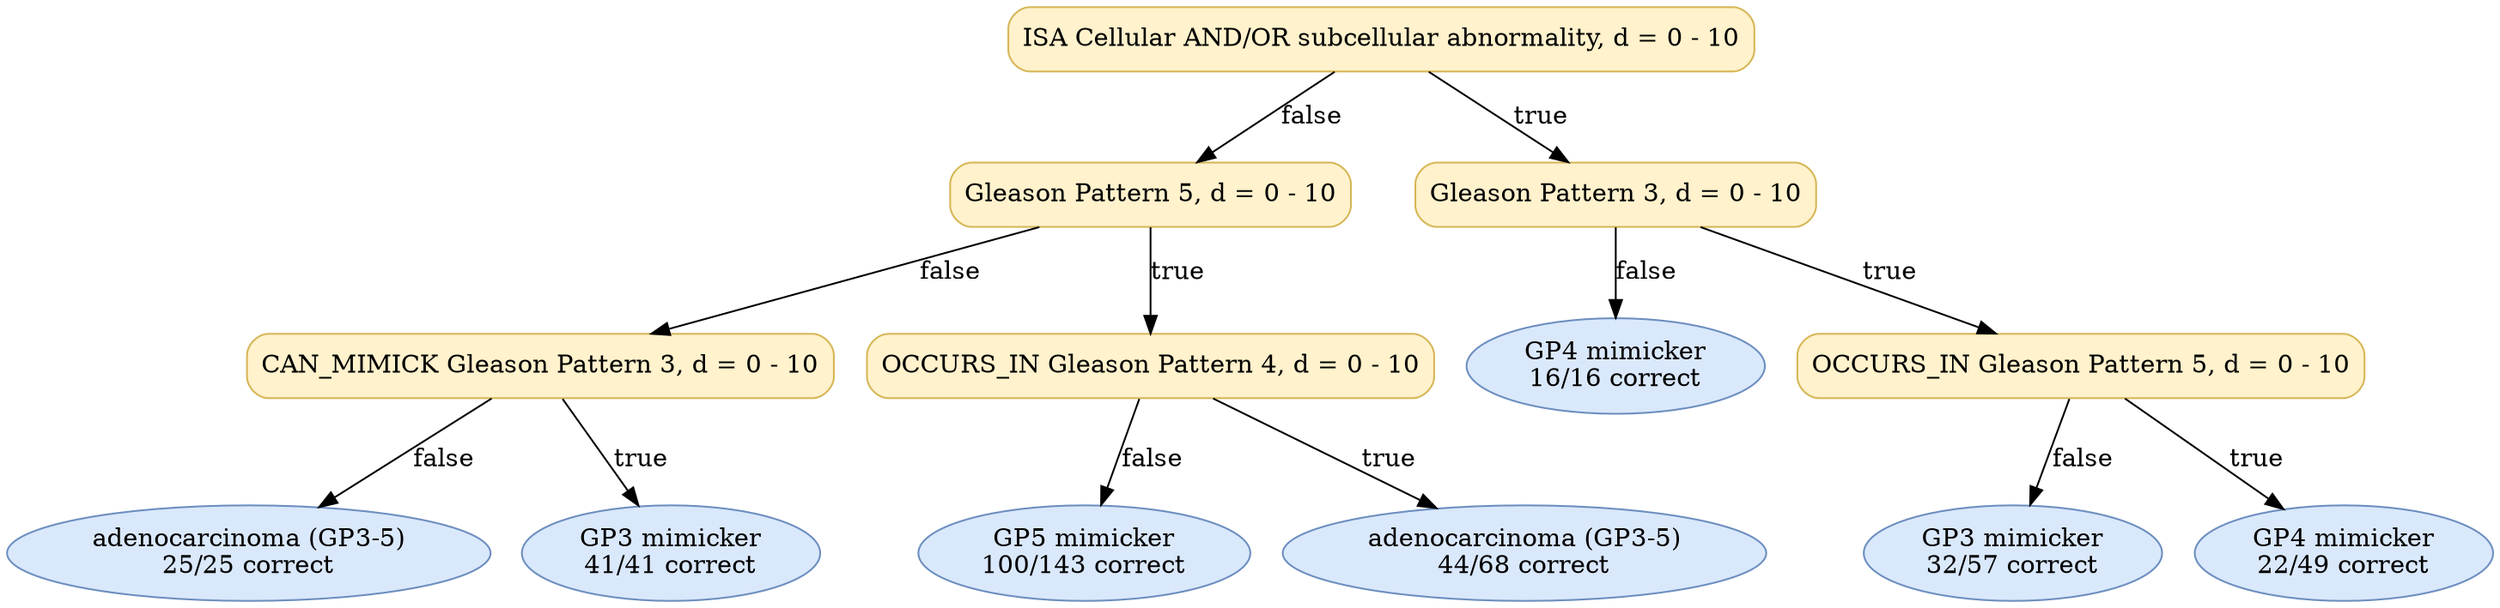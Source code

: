 digraph "DT" {
fontname="Times-Roman";
label="";
node [fontname="Times-Roman"];
Node1 [color="#D6B656", fillcolor="#FFF2CC", label="ISA Cellular AND/OR subcellular abnormality, d = 0 - 10", shape="box", style="rounded,filled"];
Node2 [color="#D6B656", fillcolor="#FFF2CC", label="Gleason Pattern 5, d = 0 - 10", shape="box", style="rounded,filled"];
Node3 [color="#D6B656", fillcolor="#FFF2CC", label="CAN_MIMICK Gleason Pattern 3, d = 0 - 10", shape="box", style="rounded,filled"];
Node4 [color="#6C8EBF", fillcolor="#DAE8FC", label=<adenocarcinoma (GP3-5)<br/>25/25 correct>, shape="ellipse", style="rounded,filled"];
Node5 [color="#6C8EBF", fillcolor="#DAE8FC", label=<GP3 mimicker<br/>41/41 correct>, shape="ellipse", style="rounded,filled"];
Node6 [color="#D6B656", fillcolor="#FFF2CC", label="OCCURS_IN Gleason Pattern 4, d = 0 - 10", shape="box", style="rounded,filled"];
Node7 [color="#6C8EBF", fillcolor="#DAE8FC", label=<GP5 mimicker<br/>100/143 correct>, shape="ellipse", style="rounded,filled"];
Node8 [color="#6C8EBF", fillcolor="#DAE8FC", label=<adenocarcinoma (GP3-5)<br/>44/68 correct>, shape="ellipse", style="rounded,filled"];
Node9 [color="#D6B656", fillcolor="#FFF2CC", label="Gleason Pattern 3, d = 0 - 10", shape="box", style="rounded,filled"];
Node10 [color="#6C8EBF", fillcolor="#DAE8FC", label=<GP4 mimicker<br/>16/16 correct>, shape="ellipse", style="rounded,filled"];
Node11 [color="#D6B656", fillcolor="#FFF2CC", label="OCCURS_IN Gleason Pattern 5, d = 0 - 10", shape="box", style="rounded,filled"];
Node12 [color="#6C8EBF", fillcolor="#DAE8FC", label=<GP3 mimicker<br/>32/57 correct>, shape="ellipse", style="rounded,filled"];
Node13 [color="#6C8EBF", fillcolor="#DAE8FC", label=<GP4 mimicker<br/>22/49 correct>, shape="ellipse", style="rounded,filled"];
Node1 -> Node2  [key=0, label="false"];
Node1 -> Node9  [key=0, label="true"];
Node2 -> Node3  [key=0, label="false"];
Node2 -> Node6  [key=0, label="true"];
Node3 -> Node4  [key=0, label="false"];
Node3 -> Node5  [key=0, label="true"];
Node6 -> Node7  [key=0, label="false"];
Node6 -> Node8  [key=0, label="true"];
Node9 -> Node10  [key=0, label="false"];
Node9 -> Node11  [key=0, label="true"];
Node11 -> Node12  [key=0, label="false"];
Node11 -> Node13  [key=0, label="true"];
}

